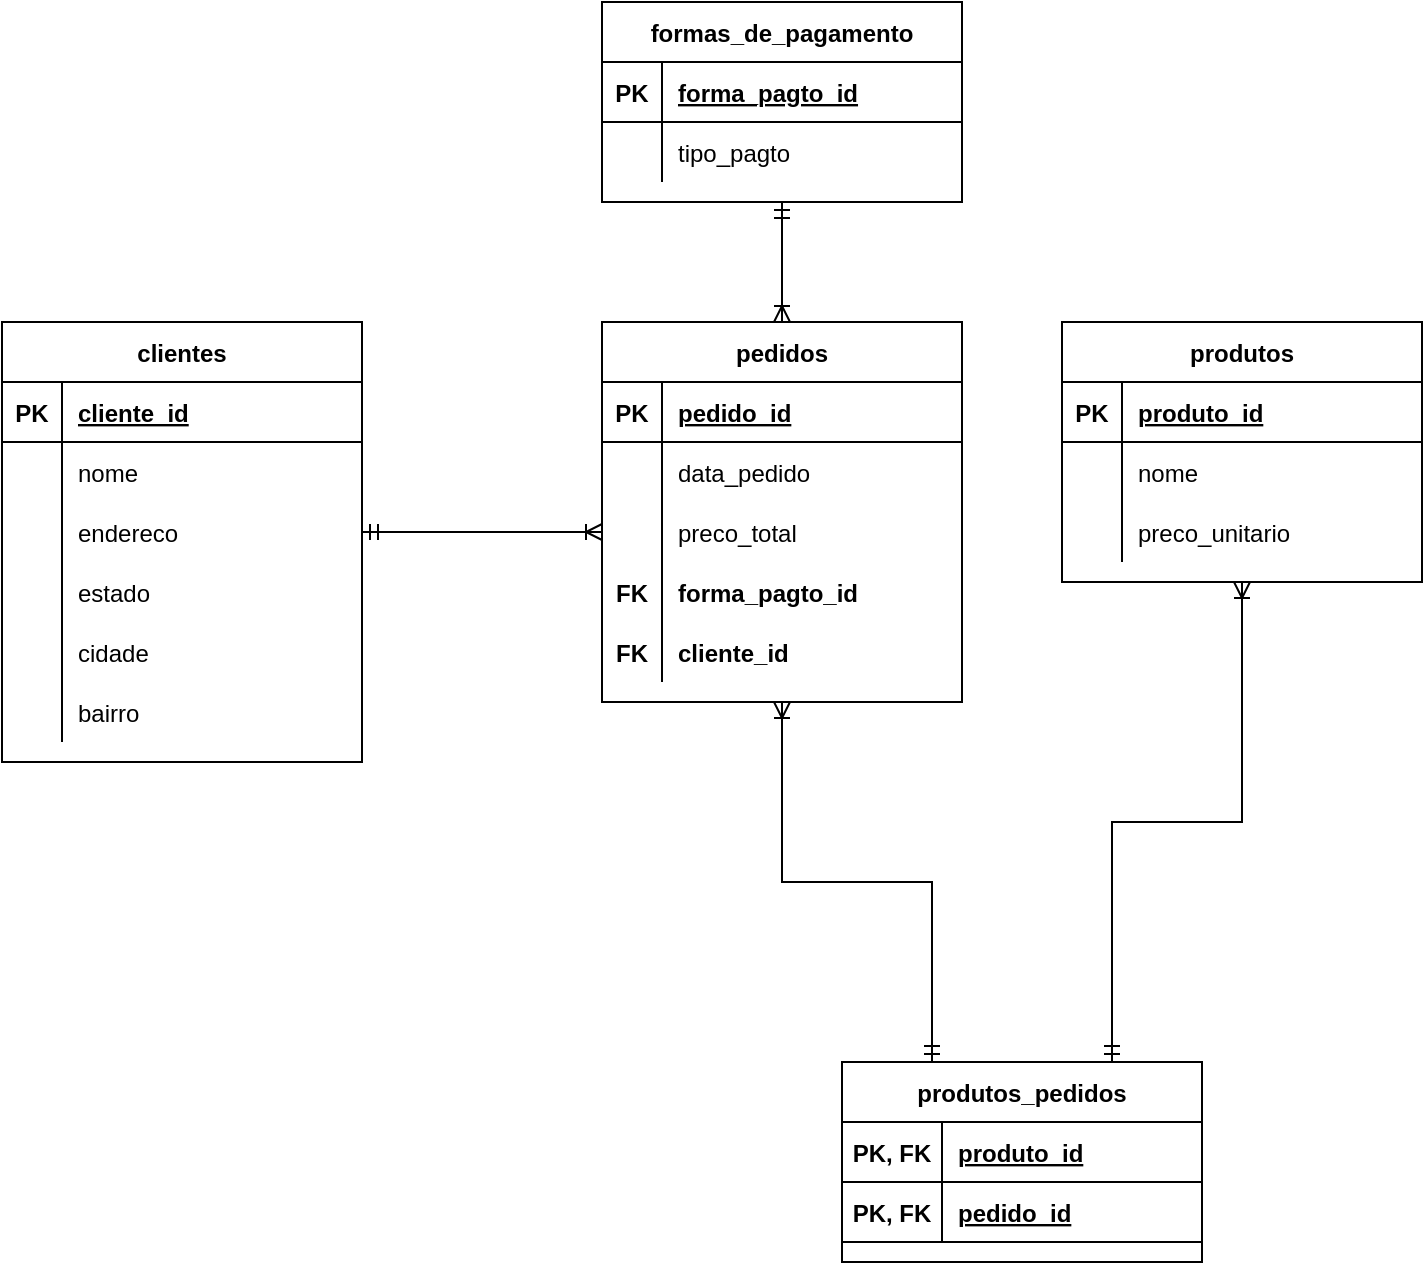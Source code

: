 <mxfile version="16.1.4" type="device"><diagram id="XXr7zRVvdeVK4ORhLst8" name="Page-1"><mxGraphModel dx="1248" dy="711" grid="1" gridSize="10" guides="1" tooltips="1" connect="1" arrows="1" fold="1" page="1" pageScale="1" pageWidth="850" pageHeight="1100" math="0" shadow="0"><root><mxCell id="0"/><mxCell id="1" parent="0"/><mxCell id="uhzERrLZyHfSzNE3h11W-1" value="pedidos" style="shape=table;startSize=30;container=1;collapsible=1;childLayout=tableLayout;fixedRows=1;rowLines=0;fontStyle=1;align=center;resizeLast=1;" parent="1" vertex="1"><mxGeometry x="390" y="200" width="180" height="190" as="geometry"/></mxCell><mxCell id="uhzERrLZyHfSzNE3h11W-2" value="" style="shape=partialRectangle;collapsible=0;dropTarget=0;pointerEvents=0;fillColor=none;top=0;left=0;bottom=1;right=0;points=[[0,0.5],[1,0.5]];portConstraint=eastwest;" parent="uhzERrLZyHfSzNE3h11W-1" vertex="1"><mxGeometry y="30" width="180" height="30" as="geometry"/></mxCell><mxCell id="uhzERrLZyHfSzNE3h11W-3" value="PK" style="shape=partialRectangle;connectable=0;fillColor=none;top=0;left=0;bottom=0;right=0;fontStyle=1;overflow=hidden;" parent="uhzERrLZyHfSzNE3h11W-2" vertex="1"><mxGeometry width="30" height="30" as="geometry"><mxRectangle width="30" height="30" as="alternateBounds"/></mxGeometry></mxCell><mxCell id="uhzERrLZyHfSzNE3h11W-4" value="pedido_id" style="shape=partialRectangle;connectable=0;fillColor=none;top=0;left=0;bottom=0;right=0;align=left;spacingLeft=6;fontStyle=5;overflow=hidden;" parent="uhzERrLZyHfSzNE3h11W-2" vertex="1"><mxGeometry x="30" width="150" height="30" as="geometry"><mxRectangle width="150" height="30" as="alternateBounds"/></mxGeometry></mxCell><mxCell id="uhzERrLZyHfSzNE3h11W-5" value="" style="shape=partialRectangle;collapsible=0;dropTarget=0;pointerEvents=0;fillColor=none;top=0;left=0;bottom=0;right=0;points=[[0,0.5],[1,0.5]];portConstraint=eastwest;" parent="uhzERrLZyHfSzNE3h11W-1" vertex="1"><mxGeometry y="60" width="180" height="30" as="geometry"/></mxCell><mxCell id="uhzERrLZyHfSzNE3h11W-6" value="" style="shape=partialRectangle;connectable=0;fillColor=none;top=0;left=0;bottom=0;right=0;editable=1;overflow=hidden;" parent="uhzERrLZyHfSzNE3h11W-5" vertex="1"><mxGeometry width="30" height="30" as="geometry"><mxRectangle width="30" height="30" as="alternateBounds"/></mxGeometry></mxCell><mxCell id="uhzERrLZyHfSzNE3h11W-7" value="data_pedido" style="shape=partialRectangle;connectable=0;fillColor=none;top=0;left=0;bottom=0;right=0;align=left;spacingLeft=6;overflow=hidden;" parent="uhzERrLZyHfSzNE3h11W-5" vertex="1"><mxGeometry x="30" width="150" height="30" as="geometry"><mxRectangle width="150" height="30" as="alternateBounds"/></mxGeometry></mxCell><mxCell id="uhzERrLZyHfSzNE3h11W-8" value="" style="shape=partialRectangle;collapsible=0;dropTarget=0;pointerEvents=0;fillColor=none;top=0;left=0;bottom=0;right=0;points=[[0,0.5],[1,0.5]];portConstraint=eastwest;" parent="uhzERrLZyHfSzNE3h11W-1" vertex="1"><mxGeometry y="90" width="180" height="30" as="geometry"/></mxCell><mxCell id="uhzERrLZyHfSzNE3h11W-9" value="" style="shape=partialRectangle;connectable=0;fillColor=none;top=0;left=0;bottom=0;right=0;editable=1;overflow=hidden;" parent="uhzERrLZyHfSzNE3h11W-8" vertex="1"><mxGeometry width="30" height="30" as="geometry"><mxRectangle width="30" height="30" as="alternateBounds"/></mxGeometry></mxCell><mxCell id="uhzERrLZyHfSzNE3h11W-10" value="preco_total" style="shape=partialRectangle;connectable=0;fillColor=none;top=0;left=0;bottom=0;right=0;align=left;spacingLeft=6;overflow=hidden;" parent="uhzERrLZyHfSzNE3h11W-8" vertex="1"><mxGeometry x="30" width="150" height="30" as="geometry"><mxRectangle width="150" height="30" as="alternateBounds"/></mxGeometry></mxCell><mxCell id="uhzERrLZyHfSzNE3h11W-11" value="" style="shape=partialRectangle;collapsible=0;dropTarget=0;pointerEvents=0;fillColor=none;top=0;left=0;bottom=0;right=0;points=[[0,0.5],[1,0.5]];portConstraint=eastwest;" parent="uhzERrLZyHfSzNE3h11W-1" vertex="1"><mxGeometry y="120" width="180" height="30" as="geometry"/></mxCell><mxCell id="uhzERrLZyHfSzNE3h11W-12" value="FK" style="shape=partialRectangle;connectable=0;fillColor=none;top=0;left=0;bottom=0;right=0;editable=1;overflow=hidden;fontStyle=1" parent="uhzERrLZyHfSzNE3h11W-11" vertex="1"><mxGeometry width="30" height="30" as="geometry"><mxRectangle width="30" height="30" as="alternateBounds"/></mxGeometry></mxCell><mxCell id="uhzERrLZyHfSzNE3h11W-13" value="forma_pagto_id" style="shape=partialRectangle;connectable=0;fillColor=none;top=0;left=0;bottom=0;right=0;align=left;spacingLeft=6;overflow=hidden;fontStyle=1" parent="uhzERrLZyHfSzNE3h11W-11" vertex="1"><mxGeometry x="30" width="150" height="30" as="geometry"><mxRectangle width="150" height="30" as="alternateBounds"/></mxGeometry></mxCell><mxCell id="uhzERrLZyHfSzNE3h11W-79" value="" style="shape=partialRectangle;collapsible=0;dropTarget=0;pointerEvents=0;fillColor=none;top=0;left=0;bottom=0;right=0;points=[[0,0.5],[1,0.5]];portConstraint=eastwest;" parent="uhzERrLZyHfSzNE3h11W-1" vertex="1"><mxGeometry y="150" width="180" height="30" as="geometry"/></mxCell><mxCell id="uhzERrLZyHfSzNE3h11W-80" value="FK" style="shape=partialRectangle;connectable=0;fillColor=none;top=0;left=0;bottom=0;right=0;editable=1;overflow=hidden;fontStyle=1" parent="uhzERrLZyHfSzNE3h11W-79" vertex="1"><mxGeometry width="30" height="30" as="geometry"><mxRectangle width="30" height="30" as="alternateBounds"/></mxGeometry></mxCell><mxCell id="uhzERrLZyHfSzNE3h11W-81" value="cliente_id" style="shape=partialRectangle;connectable=0;fillColor=none;top=0;left=0;bottom=0;right=0;align=left;spacingLeft=6;overflow=hidden;fontStyle=1" parent="uhzERrLZyHfSzNE3h11W-79" vertex="1"><mxGeometry x="30" width="150" height="30" as="geometry"><mxRectangle width="150" height="30" as="alternateBounds"/></mxGeometry></mxCell><mxCell id="uhzERrLZyHfSzNE3h11W-14" value="produtos" style="shape=table;startSize=30;container=1;collapsible=1;childLayout=tableLayout;fixedRows=1;rowLines=0;fontStyle=1;align=center;resizeLast=1;" parent="1" vertex="1"><mxGeometry x="620" y="200" width="180" height="130" as="geometry"/></mxCell><mxCell id="uhzERrLZyHfSzNE3h11W-15" value="" style="shape=partialRectangle;collapsible=0;dropTarget=0;pointerEvents=0;fillColor=none;top=0;left=0;bottom=1;right=0;points=[[0,0.5],[1,0.5]];portConstraint=eastwest;" parent="uhzERrLZyHfSzNE3h11W-14" vertex="1"><mxGeometry y="30" width="180" height="30" as="geometry"/></mxCell><mxCell id="uhzERrLZyHfSzNE3h11W-16" value="PK" style="shape=partialRectangle;connectable=0;fillColor=none;top=0;left=0;bottom=0;right=0;fontStyle=1;overflow=hidden;" parent="uhzERrLZyHfSzNE3h11W-15" vertex="1"><mxGeometry width="30" height="30" as="geometry"><mxRectangle width="30" height="30" as="alternateBounds"/></mxGeometry></mxCell><mxCell id="uhzERrLZyHfSzNE3h11W-17" value="produto_id" style="shape=partialRectangle;connectable=0;fillColor=none;top=0;left=0;bottom=0;right=0;align=left;spacingLeft=6;fontStyle=5;overflow=hidden;" parent="uhzERrLZyHfSzNE3h11W-15" vertex="1"><mxGeometry x="30" width="150" height="30" as="geometry"><mxRectangle width="150" height="30" as="alternateBounds"/></mxGeometry></mxCell><mxCell id="uhzERrLZyHfSzNE3h11W-18" value="" style="shape=partialRectangle;collapsible=0;dropTarget=0;pointerEvents=0;fillColor=none;top=0;left=0;bottom=0;right=0;points=[[0,0.5],[1,0.5]];portConstraint=eastwest;" parent="uhzERrLZyHfSzNE3h11W-14" vertex="1"><mxGeometry y="60" width="180" height="30" as="geometry"/></mxCell><mxCell id="uhzERrLZyHfSzNE3h11W-19" value="" style="shape=partialRectangle;connectable=0;fillColor=none;top=0;left=0;bottom=0;right=0;editable=1;overflow=hidden;" parent="uhzERrLZyHfSzNE3h11W-18" vertex="1"><mxGeometry width="30" height="30" as="geometry"><mxRectangle width="30" height="30" as="alternateBounds"/></mxGeometry></mxCell><mxCell id="uhzERrLZyHfSzNE3h11W-20" value="nome" style="shape=partialRectangle;connectable=0;fillColor=none;top=0;left=0;bottom=0;right=0;align=left;spacingLeft=6;overflow=hidden;" parent="uhzERrLZyHfSzNE3h11W-18" vertex="1"><mxGeometry x="30" width="150" height="30" as="geometry"><mxRectangle width="150" height="30" as="alternateBounds"/></mxGeometry></mxCell><mxCell id="uhzERrLZyHfSzNE3h11W-21" value="" style="shape=partialRectangle;collapsible=0;dropTarget=0;pointerEvents=0;fillColor=none;top=0;left=0;bottom=0;right=0;points=[[0,0.5],[1,0.5]];portConstraint=eastwest;" parent="uhzERrLZyHfSzNE3h11W-14" vertex="1"><mxGeometry y="90" width="180" height="30" as="geometry"/></mxCell><mxCell id="uhzERrLZyHfSzNE3h11W-22" value="" style="shape=partialRectangle;connectable=0;fillColor=none;top=0;left=0;bottom=0;right=0;editable=1;overflow=hidden;" parent="uhzERrLZyHfSzNE3h11W-21" vertex="1"><mxGeometry width="30" height="30" as="geometry"><mxRectangle width="30" height="30" as="alternateBounds"/></mxGeometry></mxCell><mxCell id="uhzERrLZyHfSzNE3h11W-23" value="preco_unitario" style="shape=partialRectangle;connectable=0;fillColor=none;top=0;left=0;bottom=0;right=0;align=left;spacingLeft=6;overflow=hidden;" parent="uhzERrLZyHfSzNE3h11W-21" vertex="1"><mxGeometry x="30" width="150" height="30" as="geometry"><mxRectangle width="150" height="30" as="alternateBounds"/></mxGeometry></mxCell><mxCell id="uhzERrLZyHfSzNE3h11W-27" value="clientes" style="shape=table;startSize=30;container=1;collapsible=1;childLayout=tableLayout;fixedRows=1;rowLines=0;fontStyle=1;align=center;resizeLast=1;" parent="1" vertex="1"><mxGeometry x="90" y="200" width="180" height="220" as="geometry"><mxRectangle x="510" y="80" width="80" height="30" as="alternateBounds"/></mxGeometry></mxCell><mxCell id="uhzERrLZyHfSzNE3h11W-28" value="" style="shape=partialRectangle;collapsible=0;dropTarget=0;pointerEvents=0;fillColor=none;top=0;left=0;bottom=1;right=0;points=[[0,0.5],[1,0.5]];portConstraint=eastwest;" parent="uhzERrLZyHfSzNE3h11W-27" vertex="1"><mxGeometry y="30" width="180" height="30" as="geometry"/></mxCell><mxCell id="uhzERrLZyHfSzNE3h11W-29" value="PK" style="shape=partialRectangle;connectable=0;fillColor=none;top=0;left=0;bottom=0;right=0;fontStyle=1;overflow=hidden;" parent="uhzERrLZyHfSzNE3h11W-28" vertex="1"><mxGeometry width="30" height="30" as="geometry"><mxRectangle width="30" height="30" as="alternateBounds"/></mxGeometry></mxCell><mxCell id="uhzERrLZyHfSzNE3h11W-30" value="cliente_id" style="shape=partialRectangle;connectable=0;fillColor=none;top=0;left=0;bottom=0;right=0;align=left;spacingLeft=6;fontStyle=5;overflow=hidden;" parent="uhzERrLZyHfSzNE3h11W-28" vertex="1"><mxGeometry x="30" width="150" height="30" as="geometry"><mxRectangle width="150" height="30" as="alternateBounds"/></mxGeometry></mxCell><mxCell id="uhzERrLZyHfSzNE3h11W-31" value="" style="shape=partialRectangle;collapsible=0;dropTarget=0;pointerEvents=0;fillColor=none;top=0;left=0;bottom=0;right=0;points=[[0,0.5],[1,0.5]];portConstraint=eastwest;" parent="uhzERrLZyHfSzNE3h11W-27" vertex="1"><mxGeometry y="60" width="180" height="30" as="geometry"/></mxCell><mxCell id="uhzERrLZyHfSzNE3h11W-32" value="" style="shape=partialRectangle;connectable=0;fillColor=none;top=0;left=0;bottom=0;right=0;editable=1;overflow=hidden;" parent="uhzERrLZyHfSzNE3h11W-31" vertex="1"><mxGeometry width="30" height="30" as="geometry"><mxRectangle width="30" height="30" as="alternateBounds"/></mxGeometry></mxCell><mxCell id="uhzERrLZyHfSzNE3h11W-33" value="nome" style="shape=partialRectangle;connectable=0;fillColor=none;top=0;left=0;bottom=0;right=0;align=left;spacingLeft=6;overflow=hidden;" parent="uhzERrLZyHfSzNE3h11W-31" vertex="1"><mxGeometry x="30" width="150" height="30" as="geometry"><mxRectangle width="150" height="30" as="alternateBounds"/></mxGeometry></mxCell><mxCell id="uhzERrLZyHfSzNE3h11W-34" value="" style="shape=partialRectangle;collapsible=0;dropTarget=0;pointerEvents=0;fillColor=none;top=0;left=0;bottom=0;right=0;points=[[0,0.5],[1,0.5]];portConstraint=eastwest;" parent="uhzERrLZyHfSzNE3h11W-27" vertex="1"><mxGeometry y="90" width="180" height="30" as="geometry"/></mxCell><mxCell id="uhzERrLZyHfSzNE3h11W-35" value="" style="shape=partialRectangle;connectable=0;fillColor=none;top=0;left=0;bottom=0;right=0;editable=1;overflow=hidden;" parent="uhzERrLZyHfSzNE3h11W-34" vertex="1"><mxGeometry width="30" height="30" as="geometry"><mxRectangle width="30" height="30" as="alternateBounds"/></mxGeometry></mxCell><mxCell id="uhzERrLZyHfSzNE3h11W-36" value="endereco" style="shape=partialRectangle;connectable=0;fillColor=none;top=0;left=0;bottom=0;right=0;align=left;spacingLeft=6;overflow=hidden;" parent="uhzERrLZyHfSzNE3h11W-34" vertex="1"><mxGeometry x="30" width="150" height="30" as="geometry"><mxRectangle width="150" height="30" as="alternateBounds"/></mxGeometry></mxCell><mxCell id="uhzERrLZyHfSzNE3h11W-37" value="" style="shape=partialRectangle;collapsible=0;dropTarget=0;pointerEvents=0;fillColor=none;top=0;left=0;bottom=0;right=0;points=[[0,0.5],[1,0.5]];portConstraint=eastwest;" parent="uhzERrLZyHfSzNE3h11W-27" vertex="1"><mxGeometry y="120" width="180" height="30" as="geometry"/></mxCell><mxCell id="uhzERrLZyHfSzNE3h11W-38" value="" style="shape=partialRectangle;connectable=0;fillColor=none;top=0;left=0;bottom=0;right=0;editable=1;overflow=hidden;" parent="uhzERrLZyHfSzNE3h11W-37" vertex="1"><mxGeometry width="30" height="30" as="geometry"><mxRectangle width="30" height="30" as="alternateBounds"/></mxGeometry></mxCell><mxCell id="uhzERrLZyHfSzNE3h11W-39" value="estado" style="shape=partialRectangle;connectable=0;fillColor=none;top=0;left=0;bottom=0;right=0;align=left;spacingLeft=6;overflow=hidden;" parent="uhzERrLZyHfSzNE3h11W-37" vertex="1"><mxGeometry x="30" width="150" height="30" as="geometry"><mxRectangle width="150" height="30" as="alternateBounds"/></mxGeometry></mxCell><mxCell id="uhzERrLZyHfSzNE3h11W-57" value="" style="shape=partialRectangle;collapsible=0;dropTarget=0;pointerEvents=0;fillColor=none;top=0;left=0;bottom=0;right=0;points=[[0,0.5],[1,0.5]];portConstraint=eastwest;" parent="uhzERrLZyHfSzNE3h11W-27" vertex="1"><mxGeometry y="150" width="180" height="30" as="geometry"/></mxCell><mxCell id="uhzERrLZyHfSzNE3h11W-58" value="" style="shape=partialRectangle;connectable=0;fillColor=none;top=0;left=0;bottom=0;right=0;editable=1;overflow=hidden;" parent="uhzERrLZyHfSzNE3h11W-57" vertex="1"><mxGeometry width="30" height="30" as="geometry"><mxRectangle width="30" height="30" as="alternateBounds"/></mxGeometry></mxCell><mxCell id="uhzERrLZyHfSzNE3h11W-59" value="cidade" style="shape=partialRectangle;connectable=0;fillColor=none;top=0;left=0;bottom=0;right=0;align=left;spacingLeft=6;overflow=hidden;" parent="uhzERrLZyHfSzNE3h11W-57" vertex="1"><mxGeometry x="30" width="150" height="30" as="geometry"><mxRectangle width="150" height="30" as="alternateBounds"/></mxGeometry></mxCell><mxCell id="NIH-xBrMP18_ju8QRQmn-4" value="" style="shape=partialRectangle;collapsible=0;dropTarget=0;pointerEvents=0;fillColor=none;top=0;left=0;bottom=0;right=0;points=[[0,0.5],[1,0.5]];portConstraint=eastwest;" vertex="1" parent="uhzERrLZyHfSzNE3h11W-27"><mxGeometry y="180" width="180" height="30" as="geometry"/></mxCell><mxCell id="NIH-xBrMP18_ju8QRQmn-5" value="" style="shape=partialRectangle;connectable=0;fillColor=none;top=0;left=0;bottom=0;right=0;editable=1;overflow=hidden;" vertex="1" parent="NIH-xBrMP18_ju8QRQmn-4"><mxGeometry width="30" height="30" as="geometry"><mxRectangle width="30" height="30" as="alternateBounds"/></mxGeometry></mxCell><mxCell id="NIH-xBrMP18_ju8QRQmn-6" value="bairro" style="shape=partialRectangle;connectable=0;fillColor=none;top=0;left=0;bottom=0;right=0;align=left;spacingLeft=6;overflow=hidden;" vertex="1" parent="NIH-xBrMP18_ju8QRQmn-4"><mxGeometry x="30" width="150" height="30" as="geometry"><mxRectangle width="150" height="30" as="alternateBounds"/></mxGeometry></mxCell><mxCell id="uhzERrLZyHfSzNE3h11W-40" value="produtos_pedidos" style="shape=table;startSize=30;container=1;collapsible=1;childLayout=tableLayout;fixedRows=1;rowLines=0;fontStyle=1;align=center;resizeLast=1;" parent="1" vertex="1"><mxGeometry x="510" y="570" width="180" height="100" as="geometry"/></mxCell><mxCell id="uhzERrLZyHfSzNE3h11W-41" value="" style="shape=partialRectangle;collapsible=0;dropTarget=0;pointerEvents=0;fillColor=none;top=0;left=0;bottom=1;right=0;points=[[0,0.5],[1,0.5]];portConstraint=eastwest;" parent="uhzERrLZyHfSzNE3h11W-40" vertex="1"><mxGeometry y="30" width="180" height="30" as="geometry"/></mxCell><mxCell id="uhzERrLZyHfSzNE3h11W-42" value="PK, FK" style="shape=partialRectangle;connectable=0;fillColor=none;top=0;left=0;bottom=0;right=0;fontStyle=1;overflow=hidden;" parent="uhzERrLZyHfSzNE3h11W-41" vertex="1"><mxGeometry width="50" height="30" as="geometry"><mxRectangle width="50" height="30" as="alternateBounds"/></mxGeometry></mxCell><mxCell id="uhzERrLZyHfSzNE3h11W-43" value="produto_id" style="shape=partialRectangle;connectable=0;fillColor=none;top=0;left=0;bottom=0;right=0;align=left;spacingLeft=6;fontStyle=5;overflow=hidden;" parent="uhzERrLZyHfSzNE3h11W-41" vertex="1"><mxGeometry x="50" width="130" height="30" as="geometry"><mxRectangle width="130" height="30" as="alternateBounds"/></mxGeometry></mxCell><mxCell id="uhzERrLZyHfSzNE3h11W-63" value="" style="shape=partialRectangle;collapsible=0;dropTarget=0;pointerEvents=0;fillColor=none;top=0;left=0;bottom=1;right=0;points=[[0,0.5],[1,0.5]];portConstraint=eastwest;" parent="uhzERrLZyHfSzNE3h11W-40" vertex="1"><mxGeometry y="60" width="180" height="30" as="geometry"/></mxCell><mxCell id="uhzERrLZyHfSzNE3h11W-64" value="PK, FK" style="shape=partialRectangle;connectable=0;fillColor=none;top=0;left=0;bottom=0;right=0;fontStyle=1;overflow=hidden;" parent="uhzERrLZyHfSzNE3h11W-63" vertex="1"><mxGeometry width="50" height="30" as="geometry"><mxRectangle width="50" height="30" as="alternateBounds"/></mxGeometry></mxCell><mxCell id="uhzERrLZyHfSzNE3h11W-65" value="pedido_id" style="shape=partialRectangle;connectable=0;fillColor=none;top=0;left=0;bottom=0;right=0;align=left;spacingLeft=6;fontStyle=5;overflow=hidden;" parent="uhzERrLZyHfSzNE3h11W-63" vertex="1"><mxGeometry x="50" width="130" height="30" as="geometry"><mxRectangle width="130" height="30" as="alternateBounds"/></mxGeometry></mxCell><mxCell id="uhzERrLZyHfSzNE3h11W-54" value="" style="fontSize=12;html=1;endArrow=ERoneToMany;startArrow=ERmandOne;rounded=0;exitX=0.75;exitY=0;exitDx=0;exitDy=0;entryX=0.5;entryY=1;entryDx=0;entryDy=0;edgeStyle=elbowEdgeStyle;elbow=vertical;" parent="1" source="uhzERrLZyHfSzNE3h11W-40" target="uhzERrLZyHfSzNE3h11W-14" edge="1"><mxGeometry width="100" height="100" relative="1" as="geometry"><mxPoint x="780" y="570" as="sourcePoint"/><mxPoint x="880" y="470" as="targetPoint"/></mxGeometry></mxCell><mxCell id="uhzERrLZyHfSzNE3h11W-55" value="" style="edgeStyle=elbowEdgeStyle;fontSize=12;html=1;endArrow=ERoneToMany;startArrow=ERmandOne;rounded=0;exitX=0.25;exitY=0;exitDx=0;exitDy=0;entryX=0.5;entryY=1;entryDx=0;entryDy=0;elbow=vertical;" parent="1" source="uhzERrLZyHfSzNE3h11W-40" target="uhzERrLZyHfSzNE3h11W-1" edge="1"><mxGeometry width="100" height="100" relative="1" as="geometry"><mxPoint x="630" y="480" as="sourcePoint"/><mxPoint x="730" y="380" as="targetPoint"/></mxGeometry></mxCell><mxCell id="uhzERrLZyHfSzNE3h11W-66" value="formas_de_pagamento" style="shape=table;startSize=30;container=1;collapsible=1;childLayout=tableLayout;fixedRows=1;rowLines=0;fontStyle=1;align=center;resizeLast=1;" parent="1" vertex="1"><mxGeometry x="390" y="40" width="180" height="100" as="geometry"/></mxCell><mxCell id="uhzERrLZyHfSzNE3h11W-67" value="" style="shape=partialRectangle;collapsible=0;dropTarget=0;pointerEvents=0;fillColor=none;top=0;left=0;bottom=1;right=0;points=[[0,0.5],[1,0.5]];portConstraint=eastwest;" parent="uhzERrLZyHfSzNE3h11W-66" vertex="1"><mxGeometry y="30" width="180" height="30" as="geometry"/></mxCell><mxCell id="uhzERrLZyHfSzNE3h11W-68" value="PK" style="shape=partialRectangle;connectable=0;fillColor=none;top=0;left=0;bottom=0;right=0;fontStyle=1;overflow=hidden;" parent="uhzERrLZyHfSzNE3h11W-67" vertex="1"><mxGeometry width="30" height="30" as="geometry"><mxRectangle width="30" height="30" as="alternateBounds"/></mxGeometry></mxCell><mxCell id="uhzERrLZyHfSzNE3h11W-69" value="forma_pagto_id" style="shape=partialRectangle;connectable=0;fillColor=none;top=0;left=0;bottom=0;right=0;align=left;spacingLeft=6;fontStyle=5;overflow=hidden;" parent="uhzERrLZyHfSzNE3h11W-67" vertex="1"><mxGeometry x="30" width="150" height="30" as="geometry"><mxRectangle width="150" height="30" as="alternateBounds"/></mxGeometry></mxCell><mxCell id="uhzERrLZyHfSzNE3h11W-70" value="" style="shape=partialRectangle;collapsible=0;dropTarget=0;pointerEvents=0;fillColor=none;top=0;left=0;bottom=0;right=0;points=[[0,0.5],[1,0.5]];portConstraint=eastwest;" parent="uhzERrLZyHfSzNE3h11W-66" vertex="1"><mxGeometry y="60" width="180" height="30" as="geometry"/></mxCell><mxCell id="uhzERrLZyHfSzNE3h11W-71" value="" style="shape=partialRectangle;connectable=0;fillColor=none;top=0;left=0;bottom=0;right=0;editable=1;overflow=hidden;" parent="uhzERrLZyHfSzNE3h11W-70" vertex="1"><mxGeometry width="30" height="30" as="geometry"><mxRectangle width="30" height="30" as="alternateBounds"/></mxGeometry></mxCell><mxCell id="uhzERrLZyHfSzNE3h11W-72" value="tipo_pagto" style="shape=partialRectangle;connectable=0;fillColor=none;top=0;left=0;bottom=0;right=0;align=left;spacingLeft=6;overflow=hidden;" parent="uhzERrLZyHfSzNE3h11W-70" vertex="1"><mxGeometry x="30" width="150" height="30" as="geometry"><mxRectangle width="150" height="30" as="alternateBounds"/></mxGeometry></mxCell><mxCell id="uhzERrLZyHfSzNE3h11W-85" value="" style="edgeStyle=elbowEdgeStyle;fontSize=12;html=1;endArrow=ERoneToMany;startArrow=ERmandOne;rounded=0;elbow=vertical;exitX=1;exitY=0.5;exitDx=0;exitDy=0;entryX=0;entryY=0.5;entryDx=0;entryDy=0;" parent="1" source="uhzERrLZyHfSzNE3h11W-34" target="uhzERrLZyHfSzNE3h11W-8" edge="1"><mxGeometry width="100" height="100" relative="1" as="geometry"><mxPoint x="270" y="340" as="sourcePoint"/><mxPoint x="370" y="240" as="targetPoint"/></mxGeometry></mxCell><mxCell id="uhzERrLZyHfSzNE3h11W-86" value="" style="edgeStyle=elbowEdgeStyle;fontSize=12;html=1;endArrow=ERoneToMany;startArrow=ERmandOne;rounded=0;elbow=vertical;exitX=0.5;exitY=1;exitDx=0;exitDy=0;entryX=0.5;entryY=0;entryDx=0;entryDy=0;" parent="1" source="uhzERrLZyHfSzNE3h11W-66" target="uhzERrLZyHfSzNE3h11W-1" edge="1"><mxGeometry width="100" height="100" relative="1" as="geometry"><mxPoint x="350" y="180" as="sourcePoint"/><mxPoint x="470" y="180" as="targetPoint"/></mxGeometry></mxCell></root></mxGraphModel></diagram></mxfile>